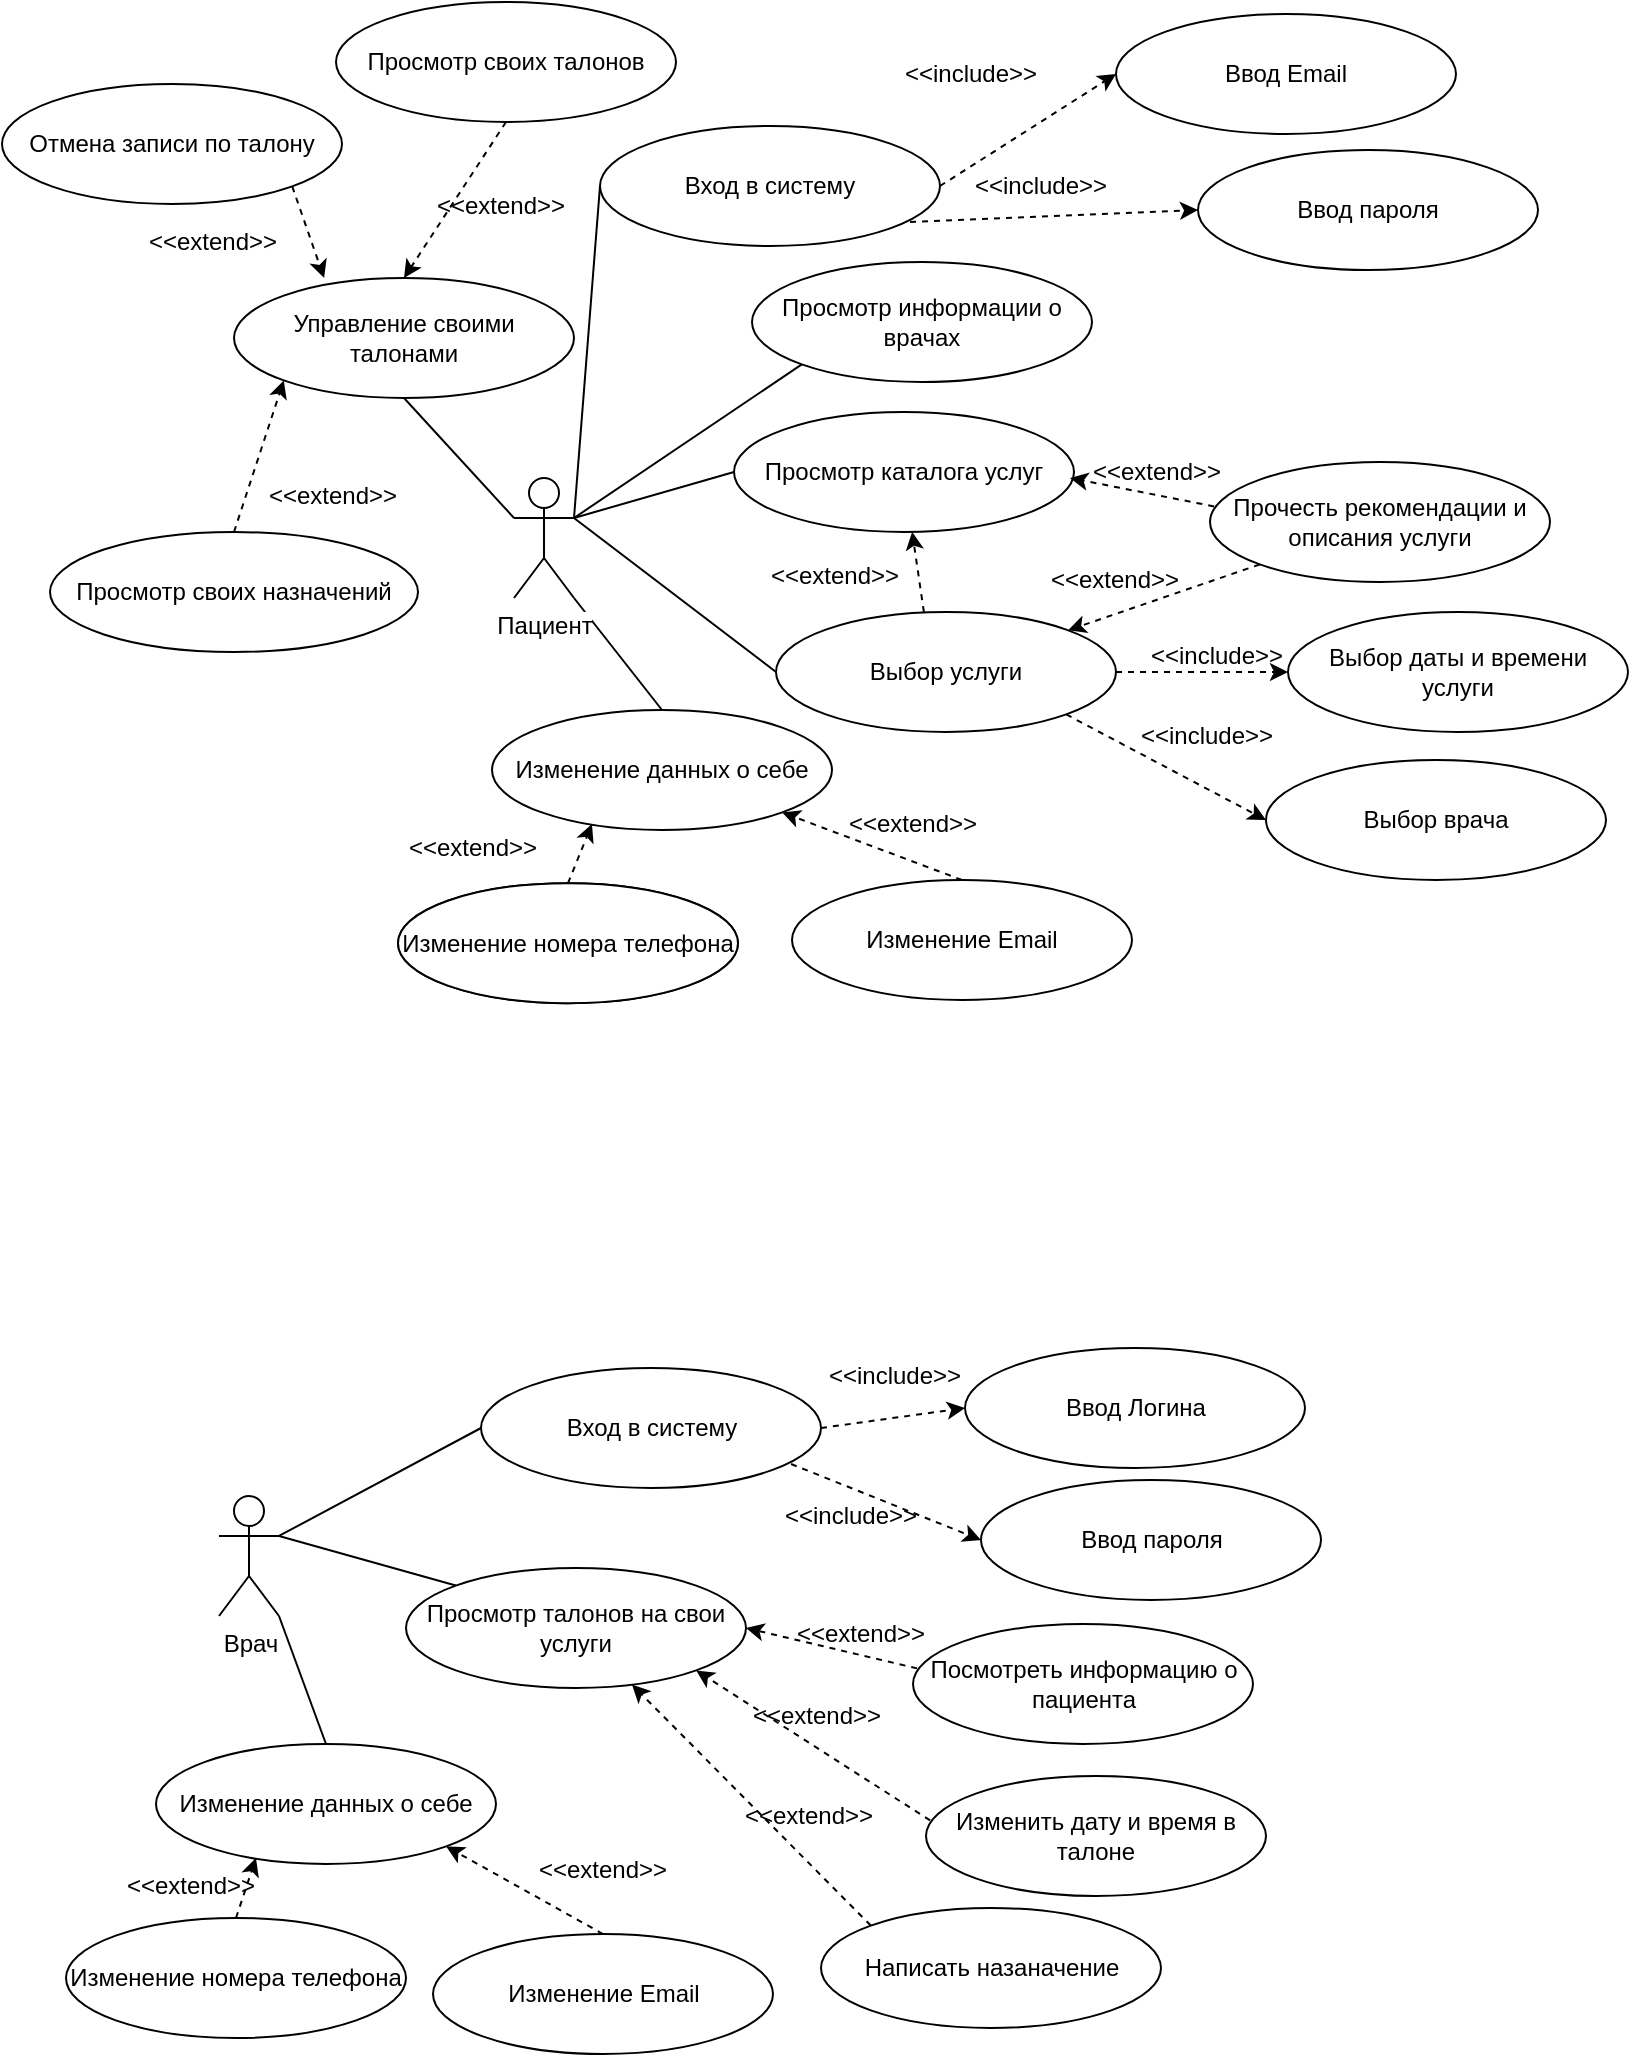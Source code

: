 <mxfile version="13.1.3" type="github">
  <diagram id="rSHkln_i5UPMTzSgYDC_" name="Page-1">
    <mxGraphModel dx="1382" dy="795" grid="0" gridSize="10" guides="1" tooltips="1" connect="1" arrows="1" fold="1" page="1" pageScale="1" pageWidth="827" pageHeight="1169" math="0" shadow="0">
      <root>
        <mxCell id="0" />
        <mxCell id="1" parent="0" />
        <mxCell id="shRbKvBxBHHsJRcDJLxr-30" style="rounded=0;orthogonalLoop=1;jettySize=auto;html=1;exitX=1;exitY=1;exitDx=0;exitDy=0;exitPerimeter=0;entryX=0.5;entryY=0;entryDx=0;entryDy=0;endArrow=none;endFill=0;" edge="1" parent="1" source="LtUDNU5CqMuppDNzbjtj-1" target="shRbKvBxBHHsJRcDJLxr-21">
          <mxGeometry relative="1" as="geometry" />
        </mxCell>
        <mxCell id="shRbKvBxBHHsJRcDJLxr-42" style="edgeStyle=none;rounded=0;orthogonalLoop=1;jettySize=auto;html=1;exitX=1;exitY=0.333;exitDx=0;exitDy=0;exitPerimeter=0;entryX=0;entryY=0.5;entryDx=0;entryDy=0;endArrow=none;endFill=0;" edge="1" parent="1" source="LtUDNU5CqMuppDNzbjtj-1" target="shRbKvBxBHHsJRcDJLxr-38">
          <mxGeometry relative="1" as="geometry" />
        </mxCell>
        <mxCell id="shRbKvBxBHHsJRcDJLxr-44" style="edgeStyle=none;rounded=0;orthogonalLoop=1;jettySize=auto;html=1;exitX=1;exitY=0.333;exitDx=0;exitDy=0;exitPerimeter=0;entryX=0;entryY=1;entryDx=0;entryDy=0;endArrow=none;endFill=0;" edge="1" parent="1" source="LtUDNU5CqMuppDNzbjtj-1" target="shRbKvBxBHHsJRcDJLxr-43">
          <mxGeometry relative="1" as="geometry" />
        </mxCell>
        <mxCell id="LtUDNU5CqMuppDNzbjtj-1" value="Пациент" style="shape=umlActor;verticalLabelPosition=bottom;labelBackgroundColor=#ffffff;verticalAlign=top;html=1;outlineConnect=0;" parent="1" vertex="1">
          <mxGeometry x="265" y="284" width="30" height="60" as="geometry" />
        </mxCell>
        <mxCell id="LtUDNU5CqMuppDNzbjtj-3" value="Вход в систему" style="ellipse;whiteSpace=wrap;html=1;" parent="1" vertex="1">
          <mxGeometry x="308" y="108" width="170" height="60" as="geometry" />
        </mxCell>
        <mxCell id="LtUDNU5CqMuppDNzbjtj-4" value="Выбор услуги" style="ellipse;whiteSpace=wrap;html=1;" parent="1" vertex="1">
          <mxGeometry x="396" y="351" width="170" height="60" as="geometry" />
        </mxCell>
        <mxCell id="LtUDNU5CqMuppDNzbjtj-5" value="Выбор даты и времени услуги" style="ellipse;whiteSpace=wrap;html=1;" parent="1" vertex="1">
          <mxGeometry x="652" y="351" width="170" height="60" as="geometry" />
        </mxCell>
        <mxCell id="LtUDNU5CqMuppDNzbjtj-6" value="Выбор врача" style="ellipse;whiteSpace=wrap;html=1;" parent="1" vertex="1">
          <mxGeometry x="641" y="425" width="170" height="60" as="geometry" />
        </mxCell>
        <mxCell id="shRbKvBxBHHsJRcDJLxr-1" value="" style="endArrow=none;html=1;exitX=1;exitY=0.333;exitDx=0;exitDy=0;exitPerimeter=0;entryX=0;entryY=0.5;entryDx=0;entryDy=0;" edge="1" parent="1" source="LtUDNU5CqMuppDNzbjtj-1" target="LtUDNU5CqMuppDNzbjtj-3">
          <mxGeometry width="50" height="50" relative="1" as="geometry">
            <mxPoint x="545" y="607" as="sourcePoint" />
            <mxPoint x="595" y="557" as="targetPoint" />
          </mxGeometry>
        </mxCell>
        <mxCell id="shRbKvBxBHHsJRcDJLxr-2" value="" style="endArrow=none;html=1;exitX=1;exitY=0.333;exitDx=0;exitDy=0;exitPerimeter=0;entryX=0;entryY=0.5;entryDx=0;entryDy=0;" edge="1" parent="1" source="LtUDNU5CqMuppDNzbjtj-1" target="LtUDNU5CqMuppDNzbjtj-4">
          <mxGeometry width="50" height="50" relative="1" as="geometry">
            <mxPoint x="545" y="607" as="sourcePoint" />
            <mxPoint x="595" y="557" as="targetPoint" />
          </mxGeometry>
        </mxCell>
        <mxCell id="shRbKvBxBHHsJRcDJLxr-4" value="" style="endArrow=classic;html=1;exitX=1;exitY=0.5;exitDx=0;exitDy=0;entryX=0;entryY=0.5;entryDx=0;entryDy=0;dashed=1;" edge="1" parent="1" source="LtUDNU5CqMuppDNzbjtj-4" target="LtUDNU5CqMuppDNzbjtj-5">
          <mxGeometry width="50" height="50" relative="1" as="geometry">
            <mxPoint x="582" y="425" as="sourcePoint" />
            <mxPoint x="585" y="642" as="targetPoint" />
          </mxGeometry>
        </mxCell>
        <mxCell id="shRbKvBxBHHsJRcDJLxr-5" value="&amp;lt;&amp;lt;include&amp;gt;&amp;gt;" style="text;html=1;align=center;verticalAlign=middle;resizable=0;points=[];autosize=1;" vertex="1" parent="1">
          <mxGeometry x="578" y="364" width="76" height="18" as="geometry" />
        </mxCell>
        <mxCell id="shRbKvBxBHHsJRcDJLxr-9" value="Ввод Email" style="ellipse;whiteSpace=wrap;html=1;" vertex="1" parent="1">
          <mxGeometry x="566" y="52" width="170" height="60" as="geometry" />
        </mxCell>
        <mxCell id="shRbKvBxBHHsJRcDJLxr-10" value="Ввод пароля" style="ellipse;whiteSpace=wrap;html=1;" vertex="1" parent="1">
          <mxGeometry x="607" y="120" width="170" height="60" as="geometry" />
        </mxCell>
        <mxCell id="shRbKvBxBHHsJRcDJLxr-11" value="" style="endArrow=classic;html=1;exitX=1;exitY=0.5;exitDx=0;exitDy=0;entryX=0;entryY=0.5;entryDx=0;entryDy=0;dashed=1;" edge="1" parent="1" source="LtUDNU5CqMuppDNzbjtj-3" target="shRbKvBxBHHsJRcDJLxr-9">
          <mxGeometry width="50" height="50" relative="1" as="geometry">
            <mxPoint x="415" y="94" as="sourcePoint" />
            <mxPoint x="487" y="84" as="targetPoint" />
          </mxGeometry>
        </mxCell>
        <mxCell id="shRbKvBxBHHsJRcDJLxr-12" value="&amp;lt;&amp;lt;include&amp;gt;&amp;gt;" style="text;html=1;align=center;verticalAlign=middle;resizable=0;points=[];autosize=1;" vertex="1" parent="1">
          <mxGeometry x="455" y="73" width="76" height="18" as="geometry" />
        </mxCell>
        <mxCell id="shRbKvBxBHHsJRcDJLxr-13" value="" style="endArrow=classic;html=1;exitX=0.912;exitY=0.8;exitDx=0;exitDy=0;entryX=0;entryY=0.5;entryDx=0;entryDy=0;dashed=1;exitPerimeter=0;" edge="1" parent="1" source="LtUDNU5CqMuppDNzbjtj-3" target="shRbKvBxBHHsJRcDJLxr-10">
          <mxGeometry width="50" height="50" relative="1" as="geometry">
            <mxPoint x="419" y="129" as="sourcePoint" />
            <mxPoint x="463" y="145" as="targetPoint" />
          </mxGeometry>
        </mxCell>
        <mxCell id="shRbKvBxBHHsJRcDJLxr-14" value="&amp;lt;&amp;lt;include&amp;gt;&amp;gt;" style="text;html=1;align=center;verticalAlign=middle;resizable=0;points=[];autosize=1;" vertex="1" parent="1">
          <mxGeometry x="490" y="129" width="76" height="18" as="geometry" />
        </mxCell>
        <mxCell id="shRbKvBxBHHsJRcDJLxr-15" value="Прочесть рекомендации и описания услуги" style="ellipse;whiteSpace=wrap;html=1;" vertex="1" parent="1">
          <mxGeometry x="613" y="276" width="170" height="60" as="geometry" />
        </mxCell>
        <mxCell id="shRbKvBxBHHsJRcDJLxr-16" value="" style="endArrow=classic;html=1;exitX=0;exitY=1;exitDx=0;exitDy=0;dashed=1;" edge="1" parent="1" source="shRbKvBxBHHsJRcDJLxr-15" target="LtUDNU5CqMuppDNzbjtj-4">
          <mxGeometry width="50" height="50" relative="1" as="geometry">
            <mxPoint x="546.9" y="543.58" as="sourcePoint" />
            <mxPoint x="434.004" y="493.793" as="targetPoint" />
          </mxGeometry>
        </mxCell>
        <mxCell id="shRbKvBxBHHsJRcDJLxr-17" value="&amp;lt;&amp;lt;extend&amp;gt;&amp;gt;" style="text;html=1;align=center;verticalAlign=middle;resizable=0;points=[];autosize=1;" vertex="1" parent="1">
          <mxGeometry x="549" y="272" width="74" height="18" as="geometry" />
        </mxCell>
        <mxCell id="shRbKvBxBHHsJRcDJLxr-77" style="edgeStyle=none;rounded=0;orthogonalLoop=1;jettySize=auto;html=1;exitX=1;exitY=0.333;exitDx=0;exitDy=0;exitPerimeter=0;entryX=0;entryY=0;entryDx=0;entryDy=0;endArrow=none;endFill=0;" edge="1" parent="1" source="shRbKvBxBHHsJRcDJLxr-18" target="shRbKvBxBHHsJRcDJLxr-76">
          <mxGeometry relative="1" as="geometry" />
        </mxCell>
        <mxCell id="shRbKvBxBHHsJRcDJLxr-18" value="Врач" style="shape=umlActor;verticalLabelPosition=bottom;labelBackgroundColor=#ffffff;verticalAlign=top;html=1;outlineConnect=0;" vertex="1" parent="1">
          <mxGeometry x="117.5" y="793" width="30" height="60" as="geometry" />
        </mxCell>
        <mxCell id="shRbKvBxBHHsJRcDJLxr-21" value="Изменение данных о себе" style="ellipse;whiteSpace=wrap;html=1;" vertex="1" parent="1">
          <mxGeometry x="254" y="400" width="170" height="60" as="geometry" />
        </mxCell>
        <mxCell id="shRbKvBxBHHsJRcDJLxr-22" value="Вход в систему" style="ellipse;whiteSpace=wrap;html=1;" vertex="1" parent="1">
          <mxGeometry x="248.5" y="729" width="170" height="60" as="geometry" />
        </mxCell>
        <mxCell id="shRbKvBxBHHsJRcDJLxr-23" value="" style="endArrow=none;html=1;exitX=1;exitY=0.333;exitDx=0;exitDy=0;exitPerimeter=0;entryX=0;entryY=0.5;entryDx=0;entryDy=0;" edge="1" parent="1" target="shRbKvBxBHHsJRcDJLxr-22" source="shRbKvBxBHHsJRcDJLxr-18">
          <mxGeometry width="50" height="50" relative="1" as="geometry">
            <mxPoint x="147.5" y="811" as="sourcePoint" />
            <mxPoint x="447.5" y="1064" as="targetPoint" />
          </mxGeometry>
        </mxCell>
        <mxCell id="shRbKvBxBHHsJRcDJLxr-24" value="Ввод Логина" style="ellipse;whiteSpace=wrap;html=1;" vertex="1" parent="1">
          <mxGeometry x="490.5" y="719" width="170" height="60" as="geometry" />
        </mxCell>
        <mxCell id="shRbKvBxBHHsJRcDJLxr-25" value="Ввод пароля" style="ellipse;whiteSpace=wrap;html=1;" vertex="1" parent="1">
          <mxGeometry x="498.5" y="785" width="170" height="60" as="geometry" />
        </mxCell>
        <mxCell id="shRbKvBxBHHsJRcDJLxr-26" value="" style="endArrow=classic;html=1;exitX=1;exitY=0.5;exitDx=0;exitDy=0;entryX=0;entryY=0.5;entryDx=0;entryDy=0;dashed=1;" edge="1" parent="1" source="shRbKvBxBHHsJRcDJLxr-22" target="shRbKvBxBHHsJRcDJLxr-24">
          <mxGeometry width="50" height="50" relative="1" as="geometry">
            <mxPoint x="420.5" y="768" as="sourcePoint" />
            <mxPoint x="492.5" y="758" as="targetPoint" />
          </mxGeometry>
        </mxCell>
        <mxCell id="shRbKvBxBHHsJRcDJLxr-27" value="&amp;lt;&amp;lt;include&amp;gt;&amp;gt;" style="text;html=1;align=center;verticalAlign=middle;resizable=0;points=[];autosize=1;" vertex="1" parent="1">
          <mxGeometry x="416.5" y="724" width="76" height="18" as="geometry" />
        </mxCell>
        <mxCell id="shRbKvBxBHHsJRcDJLxr-28" value="" style="endArrow=classic;html=1;exitX=0.912;exitY=0.8;exitDx=0;exitDy=0;entryX=0;entryY=0.5;entryDx=0;entryDy=0;dashed=1;exitPerimeter=0;" edge="1" parent="1" source="shRbKvBxBHHsJRcDJLxr-22" target="shRbKvBxBHHsJRcDJLxr-25">
          <mxGeometry width="50" height="50" relative="1" as="geometry">
            <mxPoint x="424.5" y="803" as="sourcePoint" />
            <mxPoint x="468.5" y="819" as="targetPoint" />
          </mxGeometry>
        </mxCell>
        <mxCell id="shRbKvBxBHHsJRcDJLxr-29" value="&amp;lt;&amp;lt;include&amp;gt;&amp;gt;" style="text;html=1;align=center;verticalAlign=middle;resizable=0;points=[];autosize=1;" vertex="1" parent="1">
          <mxGeometry x="394.5" y="794" width="76" height="18" as="geometry" />
        </mxCell>
        <mxCell id="shRbKvBxBHHsJRcDJLxr-31" value="Изменение номера телефона" style="ellipse;whiteSpace=wrap;html=1;" vertex="1" parent="1">
          <mxGeometry x="207" y="486.6" width="170" height="60" as="geometry" />
        </mxCell>
        <mxCell id="shRbKvBxBHHsJRcDJLxr-32" value="Изменение Email" style="ellipse;whiteSpace=wrap;html=1;" vertex="1" parent="1">
          <mxGeometry x="404" y="485" width="170" height="60" as="geometry" />
        </mxCell>
        <mxCell id="shRbKvBxBHHsJRcDJLxr-34" value="&amp;lt;&amp;lt;extend&amp;gt;&amp;gt;" style="text;html=1;align=center;verticalAlign=middle;resizable=0;points=[];autosize=1;" vertex="1" parent="1">
          <mxGeometry x="207" y="460" width="74" height="18" as="geometry" />
        </mxCell>
        <mxCell id="shRbKvBxBHHsJRcDJLxr-35" value="" style="endArrow=classic;html=1;exitX=0.5;exitY=0;exitDx=0;exitDy=0;dashed=1;entryX=0.294;entryY=0.95;entryDx=0;entryDy=0;entryPerimeter=0;" edge="1" parent="1" source="shRbKvBxBHHsJRcDJLxr-31" target="shRbKvBxBHHsJRcDJLxr-21">
          <mxGeometry width="50" height="50" relative="1" as="geometry">
            <mxPoint x="317.72" y="499.0" as="sourcePoint" />
            <mxPoint x="199.004" y="418.604" as="targetPoint" />
          </mxGeometry>
        </mxCell>
        <mxCell id="shRbKvBxBHHsJRcDJLxr-36" value="&amp;lt;&amp;lt;extend&amp;gt;&amp;gt;" style="text;html=1;align=center;verticalAlign=middle;resizable=0;points=[];autosize=1;" vertex="1" parent="1">
          <mxGeometry x="427" y="448" width="74" height="18" as="geometry" />
        </mxCell>
        <mxCell id="shRbKvBxBHHsJRcDJLxr-37" value="" style="endArrow=classic;html=1;exitX=0.5;exitY=0;exitDx=0;exitDy=0;dashed=1;entryX=1;entryY=1;entryDx=0;entryDy=0;" edge="1" parent="1" source="shRbKvBxBHHsJRcDJLxr-32" target="shRbKvBxBHHsJRcDJLxr-21">
          <mxGeometry width="50" height="50" relative="1" as="geometry">
            <mxPoint x="426.64" y="472.89" as="sourcePoint" />
            <mxPoint x="378.744" y="432.103" as="targetPoint" />
          </mxGeometry>
        </mxCell>
        <mxCell id="shRbKvBxBHHsJRcDJLxr-38" value="Просмотр каталога услуг" style="ellipse;whiteSpace=wrap;html=1;" vertex="1" parent="1">
          <mxGeometry x="375" y="251" width="170" height="60" as="geometry" />
        </mxCell>
        <mxCell id="shRbKvBxBHHsJRcDJLxr-40" value="&amp;lt;&amp;lt;extend&amp;gt;&amp;gt;" style="text;html=1;align=center;verticalAlign=middle;resizable=0;points=[];autosize=1;" vertex="1" parent="1">
          <mxGeometry x="388" y="323.8" width="74" height="18" as="geometry" />
        </mxCell>
        <mxCell id="shRbKvBxBHHsJRcDJLxr-41" value="" style="endArrow=classic;html=1;exitX=0.435;exitY=0;exitDx=0;exitDy=0;dashed=1;exitPerimeter=0;" edge="1" parent="1" source="LtUDNU5CqMuppDNzbjtj-4" target="shRbKvBxBHHsJRcDJLxr-38">
          <mxGeometry width="50" height="50" relative="1" as="geometry">
            <mxPoint x="505.36" y="354.2" as="sourcePoint" />
            <mxPoint x="386.644" y="273.804" as="targetPoint" />
          </mxGeometry>
        </mxCell>
        <mxCell id="shRbKvBxBHHsJRcDJLxr-43" value="Просмотр информации о врачах" style="ellipse;whiteSpace=wrap;html=1;" vertex="1" parent="1">
          <mxGeometry x="384" y="176" width="170" height="60" as="geometry" />
        </mxCell>
        <mxCell id="shRbKvBxBHHsJRcDJLxr-47" value="" style="endArrow=classic;html=1;dashed=1;exitX=0.012;exitY=0.37;exitDx=0;exitDy=0;entryX=1;entryY=0.5;entryDx=0;entryDy=0;exitPerimeter=0;" edge="1" parent="1" source="shRbKvBxBHHsJRcDJLxr-15">
          <mxGeometry width="50" height="50" relative="1" as="geometry">
            <mxPoint x="600" y="314.8" as="sourcePoint" />
            <mxPoint x="543" y="284" as="targetPoint" />
          </mxGeometry>
        </mxCell>
        <mxCell id="shRbKvBxBHHsJRcDJLxr-48" value="&amp;lt;&amp;lt;extend&amp;gt;&amp;gt;" style="text;html=1;align=center;verticalAlign=middle;resizable=0;points=[];autosize=1;" vertex="1" parent="1">
          <mxGeometry x="528" y="326" width="74" height="18" as="geometry" />
        </mxCell>
        <mxCell id="shRbKvBxBHHsJRcDJLxr-51" value="" style="endArrow=classic;html=1;exitX=1;exitY=1;exitDx=0;exitDy=0;entryX=0;entryY=0.5;entryDx=0;entryDy=0;dashed=1;" edge="1" parent="1" source="LtUDNU5CqMuppDNzbjtj-4" target="LtUDNU5CqMuppDNzbjtj-6">
          <mxGeometry width="50" height="50" relative="1" as="geometry">
            <mxPoint x="561" y="421" as="sourcePoint" />
            <mxPoint x="647" y="421" as="targetPoint" />
          </mxGeometry>
        </mxCell>
        <mxCell id="shRbKvBxBHHsJRcDJLxr-52" value="&amp;lt;&amp;lt;include&amp;gt;&amp;gt;" style="text;html=1;align=center;verticalAlign=middle;resizable=0;points=[];autosize=1;" vertex="1" parent="1">
          <mxGeometry x="573" y="404" width="76" height="18" as="geometry" />
        </mxCell>
        <mxCell id="shRbKvBxBHHsJRcDJLxr-58" style="edgeStyle=none;rounded=0;orthogonalLoop=1;jettySize=auto;html=1;exitX=0.5;exitY=1;exitDx=0;exitDy=0;entryX=0;entryY=0.333;entryDx=0;entryDy=0;entryPerimeter=0;endArrow=none;endFill=0;" edge="1" parent="1" source="shRbKvBxBHHsJRcDJLxr-53" target="LtUDNU5CqMuppDNzbjtj-1">
          <mxGeometry relative="1" as="geometry" />
        </mxCell>
        <mxCell id="shRbKvBxBHHsJRcDJLxr-53" value="Управление своими талонами" style="ellipse;whiteSpace=wrap;html=1;" vertex="1" parent="1">
          <mxGeometry x="125" y="184" width="170" height="60" as="geometry" />
        </mxCell>
        <mxCell id="shRbKvBxBHHsJRcDJLxr-54" value="Просмотр своих талонов" style="ellipse;whiteSpace=wrap;html=1;" vertex="1" parent="1">
          <mxGeometry x="176" y="46" width="170" height="60" as="geometry" />
        </mxCell>
        <mxCell id="shRbKvBxBHHsJRcDJLxr-55" value="Отмена записи по талону" style="ellipse;whiteSpace=wrap;html=1;" vertex="1" parent="1">
          <mxGeometry x="9" y="87" width="170" height="60" as="geometry" />
        </mxCell>
        <mxCell id="shRbKvBxBHHsJRcDJLxr-60" value="" style="endArrow=classic;html=1;exitX=1;exitY=1;exitDx=0;exitDy=0;dashed=1;entryX=0.265;entryY=0;entryDx=0;entryDy=0;entryPerimeter=0;" edge="1" parent="1" source="shRbKvBxBHHsJRcDJLxr-55" target="shRbKvBxBHHsJRcDJLxr-53">
          <mxGeometry width="50" height="50" relative="1" as="geometry">
            <mxPoint x="186.896" y="158.213" as="sourcePoint" />
            <mxPoint x="91.238" y="191.195" as="targetPoint" />
          </mxGeometry>
        </mxCell>
        <mxCell id="shRbKvBxBHHsJRcDJLxr-61" value="&amp;lt;&amp;lt;extend&amp;gt;&amp;gt;" style="text;html=1;align=center;verticalAlign=middle;resizable=0;points=[];autosize=1;" vertex="1" parent="1">
          <mxGeometry x="77" y="157" width="74" height="18" as="geometry" />
        </mxCell>
        <mxCell id="shRbKvBxBHHsJRcDJLxr-62" value="" style="endArrow=classic;html=1;exitX=0.5;exitY=1;exitDx=0;exitDy=0;dashed=1;entryX=0.5;entryY=0;entryDx=0;entryDy=0;" edge="1" parent="1" source="shRbKvBxBHHsJRcDJLxr-54" target="shRbKvBxBHHsJRcDJLxr-53">
          <mxGeometry width="50" height="50" relative="1" as="geometry">
            <mxPoint x="288.896" y="134.113" as="sourcePoint" />
            <mxPoint x="193.238" y="167.095" as="targetPoint" />
          </mxGeometry>
        </mxCell>
        <mxCell id="shRbKvBxBHHsJRcDJLxr-63" value="&amp;lt;&amp;lt;extend&amp;gt;&amp;gt;" style="text;html=1;align=center;verticalAlign=middle;resizable=0;points=[];autosize=1;" vertex="1" parent="1">
          <mxGeometry x="221" y="139" width="74" height="18" as="geometry" />
        </mxCell>
        <mxCell id="shRbKvBxBHHsJRcDJLxr-64" value="Просмотр своих назначений" style="ellipse;whiteSpace=wrap;html=1;" vertex="1" parent="1">
          <mxGeometry x="33" y="311" width="184" height="60" as="geometry" />
        </mxCell>
        <mxCell id="shRbKvBxBHHsJRcDJLxr-65" value="" style="endArrow=classic;html=1;exitX=0.5;exitY=0;exitDx=0;exitDy=0;dashed=1;entryX=0;entryY=1;entryDx=0;entryDy=0;" edge="1" parent="1" source="shRbKvBxBHHsJRcDJLxr-64" target="shRbKvBxBHHsJRcDJLxr-53">
          <mxGeometry width="50" height="50" relative="1" as="geometry">
            <mxPoint x="138.896" y="226.213" as="sourcePoint" />
            <mxPoint x="43.238" y="259.195" as="targetPoint" />
          </mxGeometry>
        </mxCell>
        <mxCell id="shRbKvBxBHHsJRcDJLxr-66" value="&amp;lt;&amp;lt;extend&amp;gt;&amp;gt;" style="text;html=1;align=center;verticalAlign=middle;resizable=0;points=[];autosize=1;" vertex="1" parent="1">
          <mxGeometry x="137" y="284" width="74" height="18" as="geometry" />
        </mxCell>
        <mxCell id="shRbKvBxBHHsJRcDJLxr-67" value="Изменение номера телефона" style="ellipse;whiteSpace=wrap;html=1;" vertex="1" parent="1">
          <mxGeometry x="207" y="486.6" width="170" height="60" as="geometry" />
        </mxCell>
        <mxCell id="shRbKvBxBHHsJRcDJLxr-68" style="rounded=0;orthogonalLoop=1;jettySize=auto;html=1;exitX=1;exitY=1;exitDx=0;exitDy=0;exitPerimeter=0;entryX=0.5;entryY=0;entryDx=0;entryDy=0;endArrow=none;endFill=0;" edge="1" parent="1" target="shRbKvBxBHHsJRcDJLxr-69" source="shRbKvBxBHHsJRcDJLxr-18">
          <mxGeometry relative="1" as="geometry">
            <mxPoint x="154" y="863" as="sourcePoint" />
          </mxGeometry>
        </mxCell>
        <mxCell id="shRbKvBxBHHsJRcDJLxr-69" value="Изменение данных о себе" style="ellipse;whiteSpace=wrap;html=1;" vertex="1" parent="1">
          <mxGeometry x="86" y="917" width="170" height="60" as="geometry" />
        </mxCell>
        <mxCell id="shRbKvBxBHHsJRcDJLxr-70" value="Изменение Email" style="ellipse;whiteSpace=wrap;html=1;" vertex="1" parent="1">
          <mxGeometry x="224.5" y="1012" width="170" height="60" as="geometry" />
        </mxCell>
        <mxCell id="shRbKvBxBHHsJRcDJLxr-71" value="&amp;lt;&amp;lt;extend&amp;gt;&amp;gt;" style="text;html=1;align=center;verticalAlign=middle;resizable=0;points=[];autosize=1;" vertex="1" parent="1">
          <mxGeometry x="66" y="979" width="74" height="18" as="geometry" />
        </mxCell>
        <mxCell id="shRbKvBxBHHsJRcDJLxr-72" value="" style="endArrow=classic;html=1;exitX=0.5;exitY=0;exitDx=0;exitDy=0;dashed=1;entryX=0.294;entryY=0.95;entryDx=0;entryDy=0;entryPerimeter=0;" edge="1" parent="1" target="shRbKvBxBHHsJRcDJLxr-69" source="shRbKvBxBHHsJRcDJLxr-75">
          <mxGeometry width="50" height="50" relative="1" as="geometry">
            <mxPoint x="151" y="1005.6" as="sourcePoint" />
            <mxPoint x="58.004" y="937.604" as="targetPoint" />
          </mxGeometry>
        </mxCell>
        <mxCell id="shRbKvBxBHHsJRcDJLxr-73" value="&amp;lt;&amp;lt;extend&amp;gt;&amp;gt;" style="text;html=1;align=center;verticalAlign=middle;resizable=0;points=[];autosize=1;" vertex="1" parent="1">
          <mxGeometry x="272" y="971" width="74" height="18" as="geometry" />
        </mxCell>
        <mxCell id="shRbKvBxBHHsJRcDJLxr-74" value="" style="endArrow=classic;html=1;exitX=0.5;exitY=0;exitDx=0;exitDy=0;dashed=1;entryX=1;entryY=1;entryDx=0;entryDy=0;" edge="1" parent="1" source="shRbKvBxBHHsJRcDJLxr-70" target="shRbKvBxBHHsJRcDJLxr-69">
          <mxGeometry width="50" height="50" relative="1" as="geometry">
            <mxPoint x="285.64" y="991.89" as="sourcePoint" />
            <mxPoint x="237.744" y="951.103" as="targetPoint" />
          </mxGeometry>
        </mxCell>
        <mxCell id="shRbKvBxBHHsJRcDJLxr-75" value="Изменение номера телефона" style="ellipse;whiteSpace=wrap;html=1;" vertex="1" parent="1">
          <mxGeometry x="41" y="1004" width="170" height="60" as="geometry" />
        </mxCell>
        <mxCell id="shRbKvBxBHHsJRcDJLxr-76" value="Просмотр талонов на свои услуги" style="ellipse;whiteSpace=wrap;html=1;" vertex="1" parent="1">
          <mxGeometry x="211" y="829" width="170" height="60" as="geometry" />
        </mxCell>
        <mxCell id="shRbKvBxBHHsJRcDJLxr-78" value="Посмотреть информацию о пациента" style="ellipse;whiteSpace=wrap;html=1;" vertex="1" parent="1">
          <mxGeometry x="464.5" y="857" width="170" height="60" as="geometry" />
        </mxCell>
        <mxCell id="shRbKvBxBHHsJRcDJLxr-79" value="&amp;lt;&amp;lt;extend&amp;gt;&amp;gt;" style="text;html=1;align=center;verticalAlign=middle;resizable=0;points=[];autosize=1;" vertex="1" parent="1">
          <mxGeometry x="400.5" y="853" width="74" height="18" as="geometry" />
        </mxCell>
        <mxCell id="shRbKvBxBHHsJRcDJLxr-80" value="" style="endArrow=classic;html=1;dashed=1;exitX=0.012;exitY=0.37;exitDx=0;exitDy=0;entryX=1;entryY=0.5;entryDx=0;entryDy=0;exitPerimeter=0;" edge="1" parent="1" source="shRbKvBxBHHsJRcDJLxr-78" target="shRbKvBxBHHsJRcDJLxr-76">
          <mxGeometry width="50" height="50" relative="1" as="geometry">
            <mxPoint x="451.5" y="895.8" as="sourcePoint" />
            <mxPoint x="394.5" y="865" as="targetPoint" />
          </mxGeometry>
        </mxCell>
        <mxCell id="shRbKvBxBHHsJRcDJLxr-81" value="Изменить дату и время в талоне" style="ellipse;whiteSpace=wrap;html=1;" vertex="1" parent="1">
          <mxGeometry x="471" y="933" width="170" height="60" as="geometry" />
        </mxCell>
        <mxCell id="shRbKvBxBHHsJRcDJLxr-82" value="&amp;lt;&amp;lt;extend&amp;gt;&amp;gt;" style="text;html=1;align=center;verticalAlign=middle;resizable=0;points=[];autosize=1;" vertex="1" parent="1">
          <mxGeometry x="379" y="894" width="74" height="18" as="geometry" />
        </mxCell>
        <mxCell id="shRbKvBxBHHsJRcDJLxr-83" value="" style="endArrow=classic;html=1;dashed=1;exitX=0.012;exitY=0.37;exitDx=0;exitDy=0;entryX=1;entryY=1;entryDx=0;entryDy=0;exitPerimeter=0;" edge="1" parent="1" source="shRbKvBxBHHsJRcDJLxr-81" target="shRbKvBxBHHsJRcDJLxr-76">
          <mxGeometry width="50" height="50" relative="1" as="geometry">
            <mxPoint x="458" y="971.8" as="sourcePoint" />
            <mxPoint x="401" y="941" as="targetPoint" />
          </mxGeometry>
        </mxCell>
        <mxCell id="shRbKvBxBHHsJRcDJLxr-86" value="Написать назаначение" style="ellipse;whiteSpace=wrap;html=1;" vertex="1" parent="1">
          <mxGeometry x="418.5" y="999" width="170" height="60" as="geometry" />
        </mxCell>
        <mxCell id="shRbKvBxBHHsJRcDJLxr-88" value="&amp;lt;&amp;lt;extend&amp;gt;&amp;gt;" style="text;html=1;align=center;verticalAlign=middle;resizable=0;points=[];autosize=1;" vertex="1" parent="1">
          <mxGeometry x="375" y="944" width="74" height="18" as="geometry" />
        </mxCell>
        <mxCell id="shRbKvBxBHHsJRcDJLxr-89" value="" style="endArrow=classic;html=1;dashed=1;exitX=0;exitY=0;exitDx=0;exitDy=0;" edge="1" parent="1" source="shRbKvBxBHHsJRcDJLxr-86" target="shRbKvBxBHHsJRcDJLxr-76">
          <mxGeometry width="50" height="50" relative="1" as="geometry">
            <mxPoint x="460.54" y="1017.49" as="sourcePoint" />
            <mxPoint x="343.604" y="942.503" as="targetPoint" />
          </mxGeometry>
        </mxCell>
      </root>
    </mxGraphModel>
  </diagram>
</mxfile>

